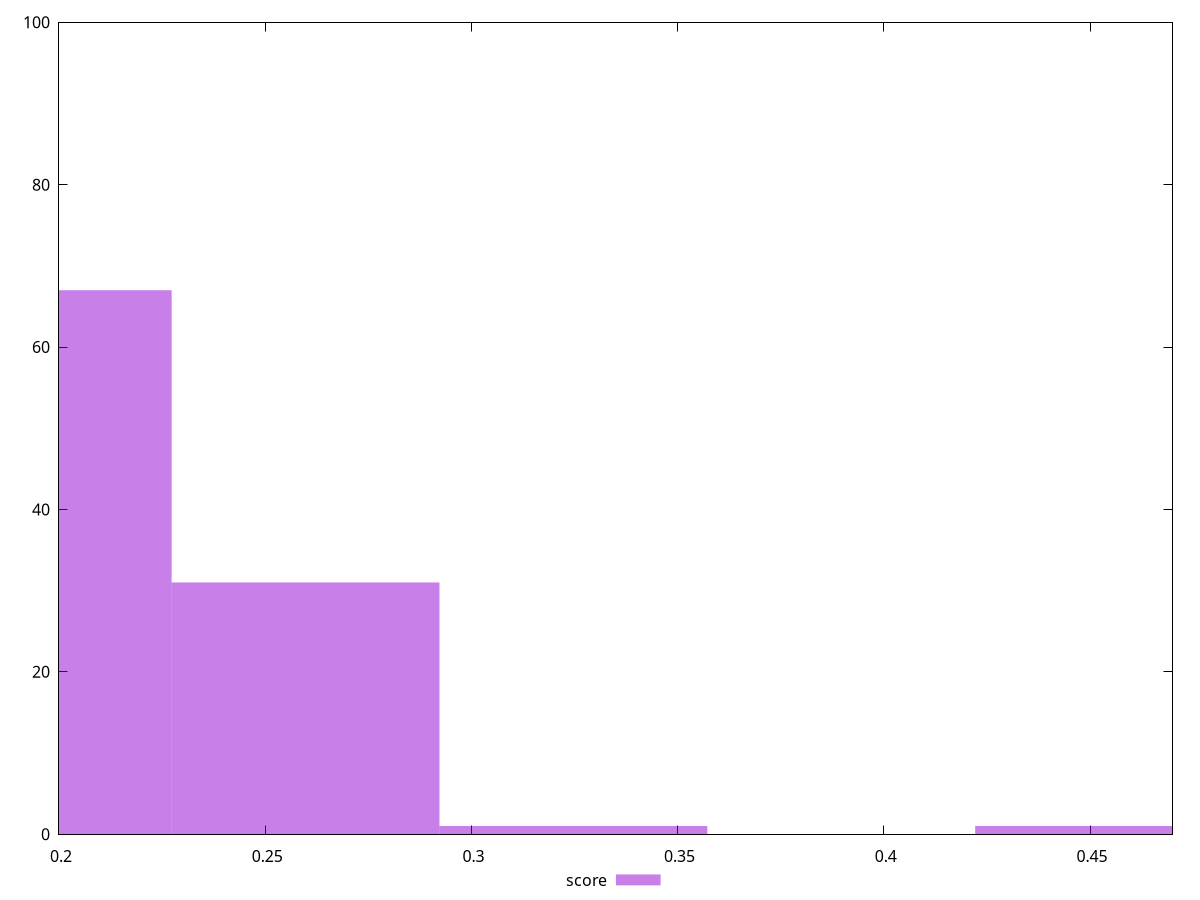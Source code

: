 reset

$score <<EOF
0.25978477463148036 31
0.1948385809736103 67
0.45462335560509065 1
0.32473096828935044 1
EOF

set key outside below
set boxwidth 0.06494619365787009
set xrange [0.2:0.47]
set yrange [0:100]
set trange [0:100]
set style fill transparent solid 0.5 noborder
set terminal svg size 640, 490 enhanced background rgb 'white'
set output "reports/report_00031_2021-02-24T23-18-18.084Z/first-meaningful-paint/samples/astro/score/histogram.svg"

plot $score title "score" with boxes

reset
